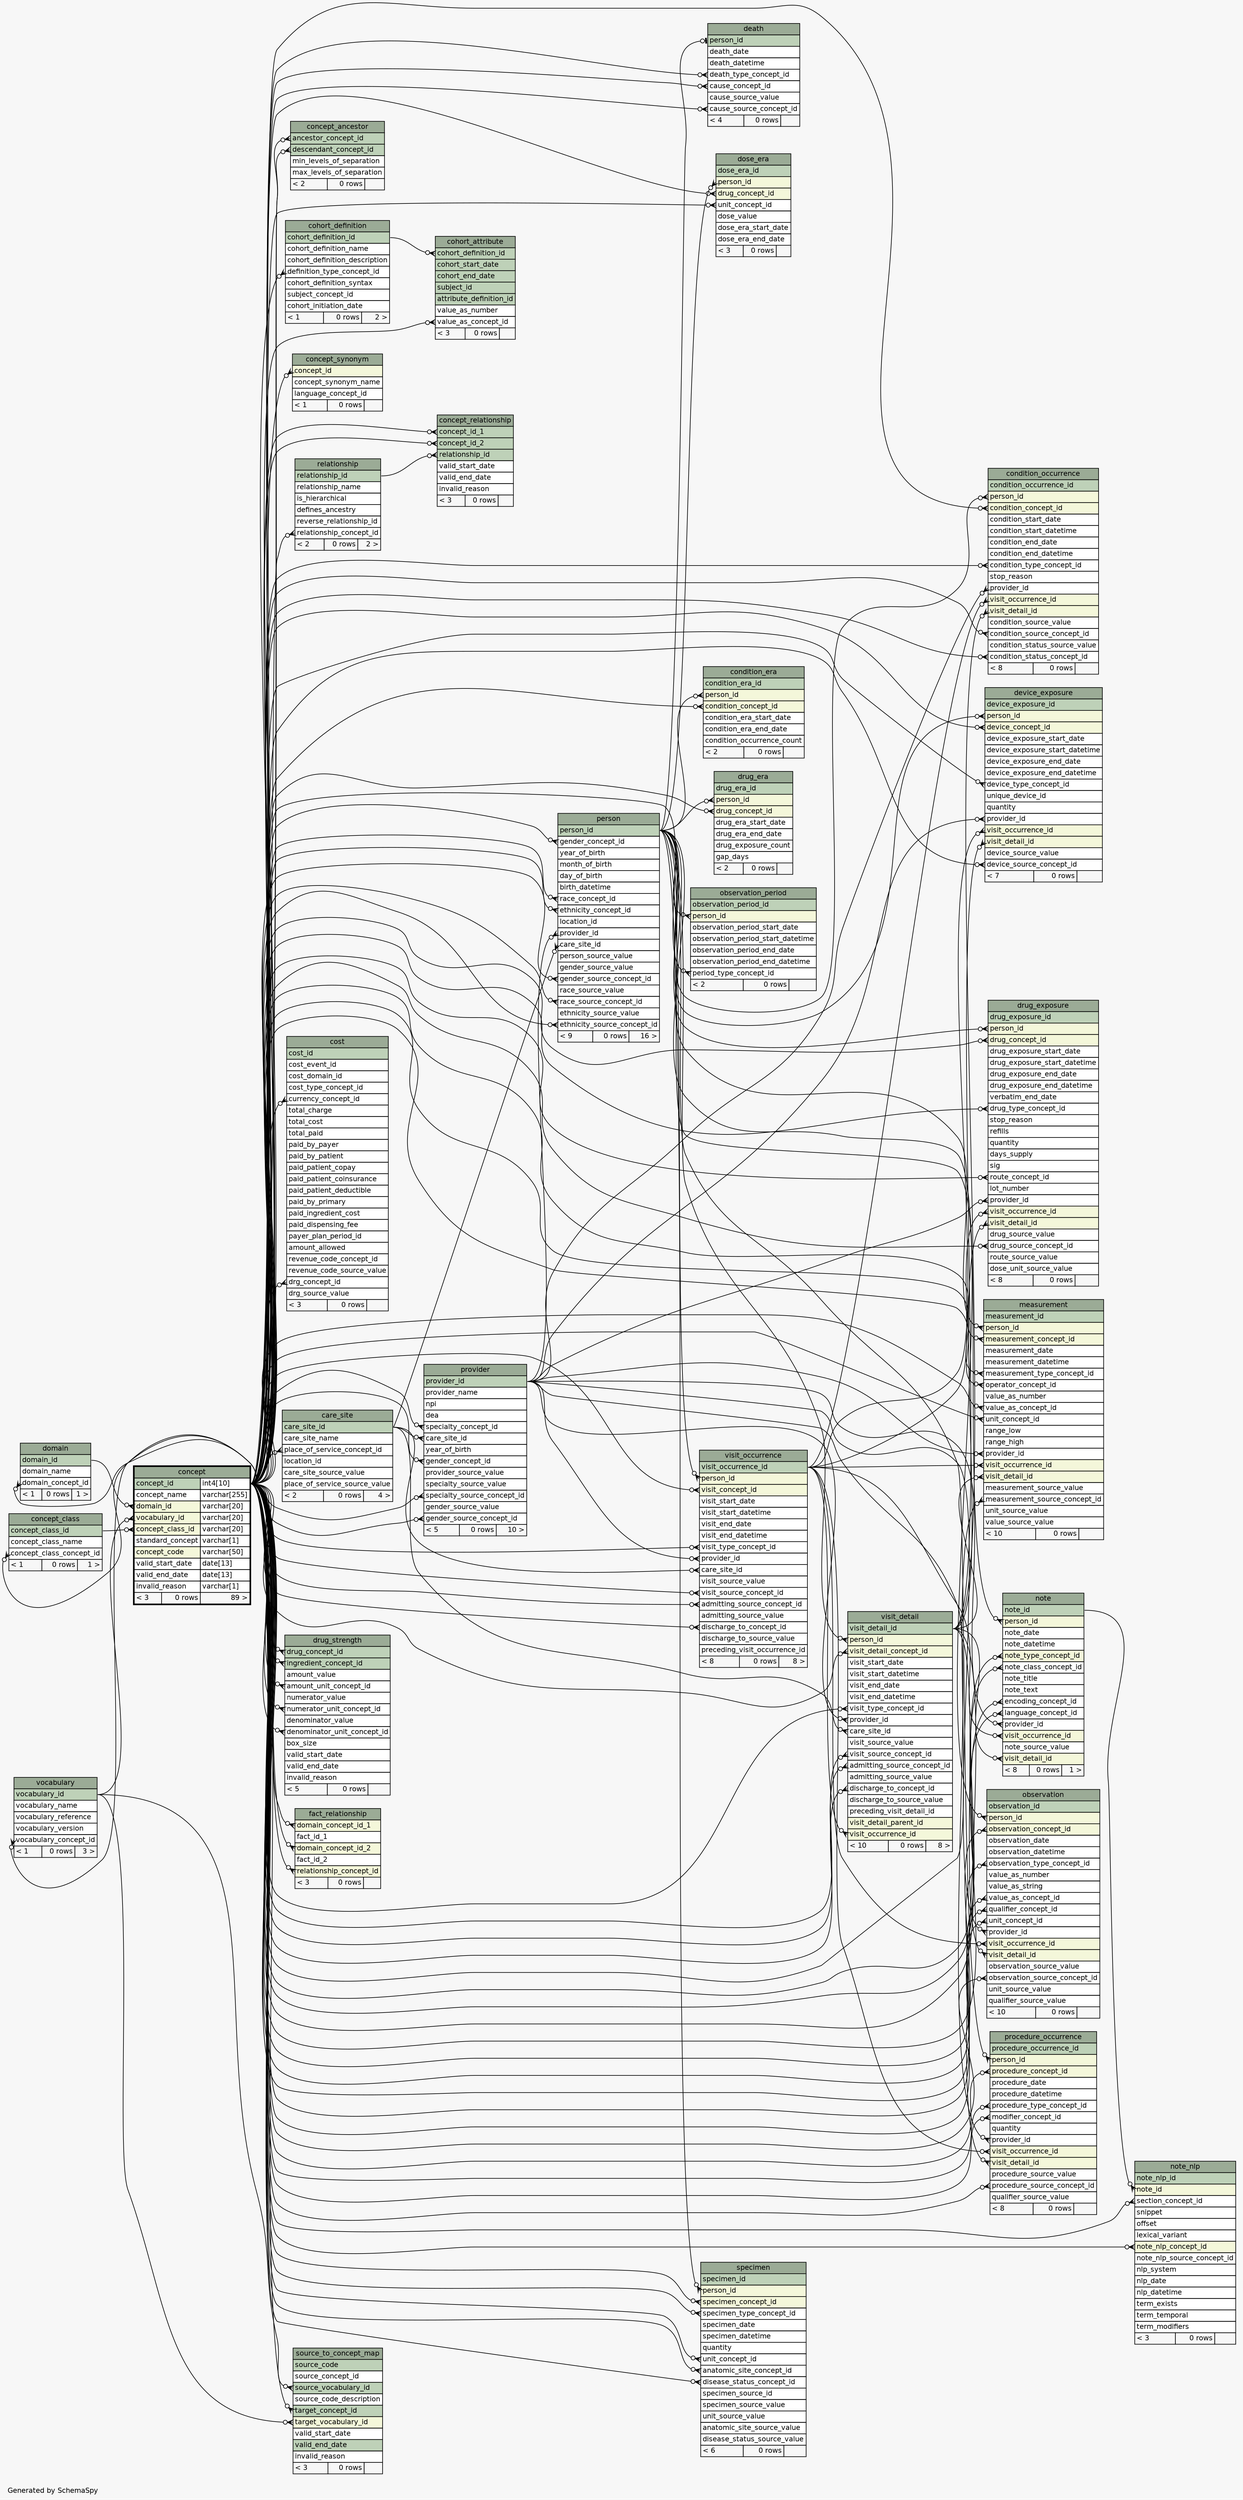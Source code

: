 // dot 2.38.0 on Linux 4.10.0-32-generic
// SchemaSpy rev 590
digraph "oneDegreeRelationshipsDiagram" {
  graph [
    rankdir="RL"
    bgcolor="#f7f7f7"
    label="\nGenerated by SchemaSpy"
    labeljust="l"
    nodesep="0.18"
    ranksep="0.46"
    fontname="Helvetica"
    fontsize="11"
  ];
  node [
    fontname="Helvetica"
    fontsize="11"
    shape="plaintext"
  ];
  edge [
    arrowsize="0.8"
  ];
  "care_site":"place_of_service_concept_id":w -> "concept":"concept_id.type":e [arrowhead=none dir=back arrowtail=crowodot];
  "cohort_attribute":"cohort_definition_id":w -> "cohort_definition":"cohort_definition_id":e [arrowhead=none dir=back arrowtail=crowodot];
  "cohort_attribute":"value_as_concept_id":w -> "concept":"concept_id.type":e [arrowhead=none dir=back arrowtail=crowodot];
  "cohort_definition":"definition_type_concept_id":w -> "concept":"concept_id.type":e [arrowhead=none dir=back arrowtail=crowodot];
  "concept":"concept_class_id":w -> "concept_class":"concept_class_id":e [arrowhead=none dir=back arrowtail=crowodot];
  "concept":"domain_id":w -> "domain":"domain_id":e [arrowhead=none dir=back arrowtail=crowodot];
  "concept":"vocabulary_id":w -> "vocabulary":"vocabulary_id":e [arrowhead=none dir=back arrowtail=crowodot];
  "concept_ancestor":"ancestor_concept_id":w -> "concept":"concept_id.type":e [arrowhead=none dir=back arrowtail=crowodot];
  "concept_ancestor":"descendant_concept_id":w -> "concept":"concept_id.type":e [arrowhead=none dir=back arrowtail=crowodot];
  "concept_class":"concept_class_concept_id":w -> "concept":"concept_id.type":e [arrowhead=none dir=back arrowtail=crowodot];
  "concept_relationship":"concept_id_1":w -> "concept":"concept_id.type":e [arrowhead=none dir=back arrowtail=crowodot];
  "concept_relationship":"concept_id_2":w -> "concept":"concept_id.type":e [arrowhead=none dir=back arrowtail=crowodot];
  "concept_relationship":"relationship_id":w -> "relationship":"relationship_id":e [arrowhead=none dir=back arrowtail=crowodot];
  "concept_synonym":"concept_id":w -> "concept":"concept_id.type":e [arrowhead=none dir=back arrowtail=crowodot];
  "condition_era":"condition_concept_id":w -> "concept":"concept_id.type":e [arrowhead=none dir=back arrowtail=crowodot];
  "condition_era":"person_id":w -> "person":"person_id":e [arrowhead=none dir=back arrowtail=crowodot];
  "condition_occurrence":"condition_concept_id":w -> "concept":"concept_id.type":e [arrowhead=none dir=back arrowtail=crowodot];
  "condition_occurrence":"condition_source_concept_id":w -> "concept":"concept_id.type":e [arrowhead=none dir=back arrowtail=crowodot];
  "condition_occurrence":"condition_status_concept_id":w -> "concept":"concept_id.type":e [arrowhead=none dir=back arrowtail=crowodot];
  "condition_occurrence":"condition_type_concept_id":w -> "concept":"concept_id.type":e [arrowhead=none dir=back arrowtail=crowodot];
  "condition_occurrence":"person_id":w -> "person":"person_id":e [arrowhead=none dir=back arrowtail=crowodot];
  "condition_occurrence":"provider_id":w -> "provider":"provider_id":e [arrowhead=none dir=back arrowtail=crowodot];
  "condition_occurrence":"visit_detail_id":w -> "visit_detail":"visit_detail_id":e [arrowhead=none dir=back arrowtail=crowodot];
  "condition_occurrence":"visit_occurrence_id":w -> "visit_occurrence":"visit_occurrence_id":e [arrowhead=none dir=back arrowtail=crowodot];
  "cost":"currency_concept_id":w -> "concept":"concept_id.type":e [arrowhead=none dir=back arrowtail=crowodot];
  "cost":"drg_concept_id":w -> "concept":"concept_id.type":e [arrowhead=none dir=back arrowtail=crowodot];
  "death":"cause_concept_id":w -> "concept":"concept_id.type":e [arrowhead=none dir=back arrowtail=crowodot];
  "death":"cause_source_concept_id":w -> "concept":"concept_id.type":e [arrowhead=none dir=back arrowtail=crowodot];
  "death":"death_type_concept_id":w -> "concept":"concept_id.type":e [arrowhead=none dir=back arrowtail=crowodot];
  "death":"person_id":w -> "person":"person_id":e [arrowhead=none dir=back arrowtail=teeodot];
  "device_exposure":"device_concept_id":w -> "concept":"concept_id.type":e [arrowhead=none dir=back arrowtail=crowodot];
  "device_exposure":"device_source_concept_id":w -> "concept":"concept_id.type":e [arrowhead=none dir=back arrowtail=crowodot];
  "device_exposure":"device_type_concept_id":w -> "concept":"concept_id.type":e [arrowhead=none dir=back arrowtail=crowodot];
  "device_exposure":"person_id":w -> "person":"person_id":e [arrowhead=none dir=back arrowtail=crowodot];
  "device_exposure":"provider_id":w -> "provider":"provider_id":e [arrowhead=none dir=back arrowtail=crowodot];
  "device_exposure":"visit_detail_id":w -> "visit_detail":"visit_detail_id":e [arrowhead=none dir=back arrowtail=crowodot];
  "device_exposure":"visit_occurrence_id":w -> "visit_occurrence":"visit_occurrence_id":e [arrowhead=none dir=back arrowtail=crowodot];
  "domain":"domain_concept_id":w -> "concept":"concept_id.type":e [arrowhead=none dir=back arrowtail=crowodot];
  "dose_era":"drug_concept_id":w -> "concept":"concept_id.type":e [arrowhead=none dir=back arrowtail=crowodot];
  "dose_era":"person_id":w -> "person":"person_id":e [arrowhead=none dir=back arrowtail=crowodot];
  "dose_era":"unit_concept_id":w -> "concept":"concept_id.type":e [arrowhead=none dir=back arrowtail=crowodot];
  "drug_era":"drug_concept_id":w -> "concept":"concept_id.type":e [arrowhead=none dir=back arrowtail=crowodot];
  "drug_era":"person_id":w -> "person":"person_id":e [arrowhead=none dir=back arrowtail=crowodot];
  "drug_exposure":"drug_concept_id":w -> "concept":"concept_id.type":e [arrowhead=none dir=back arrowtail=crowodot];
  "drug_exposure":"drug_source_concept_id":w -> "concept":"concept_id.type":e [arrowhead=none dir=back arrowtail=crowodot];
  "drug_exposure":"drug_type_concept_id":w -> "concept":"concept_id.type":e [arrowhead=none dir=back arrowtail=crowodot];
  "drug_exposure":"person_id":w -> "person":"person_id":e [arrowhead=none dir=back arrowtail=crowodot];
  "drug_exposure":"provider_id":w -> "provider":"provider_id":e [arrowhead=none dir=back arrowtail=crowodot];
  "drug_exposure":"route_concept_id":w -> "concept":"concept_id.type":e [arrowhead=none dir=back arrowtail=crowodot];
  "drug_exposure":"visit_detail_id":w -> "visit_detail":"visit_detail_id":e [arrowhead=none dir=back arrowtail=crowodot];
  "drug_exposure":"visit_occurrence_id":w -> "visit_occurrence":"visit_occurrence_id":e [arrowhead=none dir=back arrowtail=crowodot];
  "drug_strength":"amount_unit_concept_id":w -> "concept":"concept_id.type":e [arrowhead=none dir=back arrowtail=crowodot];
  "drug_strength":"denominator_unit_concept_id":w -> "concept":"concept_id.type":e [arrowhead=none dir=back arrowtail=crowodot];
  "drug_strength":"drug_concept_id":w -> "concept":"concept_id.type":e [arrowhead=none dir=back arrowtail=crowodot];
  "drug_strength":"ingredient_concept_id":w -> "concept":"concept_id.type":e [arrowhead=none dir=back arrowtail=crowodot];
  "drug_strength":"numerator_unit_concept_id":w -> "concept":"concept_id.type":e [arrowhead=none dir=back arrowtail=crowodot];
  "fact_relationship":"domain_concept_id_1":w -> "concept":"concept_id.type":e [arrowhead=none dir=back arrowtail=crowodot];
  "fact_relationship":"domain_concept_id_2":w -> "concept":"concept_id.type":e [arrowhead=none dir=back arrowtail=crowodot];
  "fact_relationship":"relationship_concept_id":w -> "concept":"concept_id.type":e [arrowhead=none dir=back arrowtail=crowodot];
  "measurement":"measurement_concept_id":w -> "concept":"concept_id.type":e [arrowhead=none dir=back arrowtail=crowodot];
  "measurement":"measurement_source_concept_id":w -> "concept":"concept_id.type":e [arrowhead=none dir=back arrowtail=crowodot];
  "measurement":"measurement_type_concept_id":w -> "concept":"concept_id.type":e [arrowhead=none dir=back arrowtail=crowodot];
  "measurement":"operator_concept_id":w -> "concept":"concept_id.type":e [arrowhead=none dir=back arrowtail=crowodot];
  "measurement":"person_id":w -> "person":"person_id":e [arrowhead=none dir=back arrowtail=crowodot];
  "measurement":"provider_id":w -> "provider":"provider_id":e [arrowhead=none dir=back arrowtail=crowodot];
  "measurement":"unit_concept_id":w -> "concept":"concept_id.type":e [arrowhead=none dir=back arrowtail=crowodot];
  "measurement":"value_as_concept_id":w -> "concept":"concept_id.type":e [arrowhead=none dir=back arrowtail=crowodot];
  "measurement":"visit_detail_id":w -> "visit_detail":"visit_detail_id":e [arrowhead=none dir=back arrowtail=crowodot];
  "measurement":"visit_occurrence_id":w -> "visit_occurrence":"visit_occurrence_id":e [arrowhead=none dir=back arrowtail=crowodot];
  "note":"encoding_concept_id":w -> "concept":"concept_id.type":e [arrowhead=none dir=back arrowtail=crowodot];
  "note":"language_concept_id":w -> "concept":"concept_id.type":e [arrowhead=none dir=back arrowtail=crowodot];
  "note":"note_class_concept_id":w -> "concept":"concept_id.type":e [arrowhead=none dir=back arrowtail=crowodot];
  "note":"note_type_concept_id":w -> "concept":"concept_id.type":e [arrowhead=none dir=back arrowtail=crowodot];
  "note":"person_id":w -> "person":"person_id":e [arrowhead=none dir=back arrowtail=crowodot];
  "note":"provider_id":w -> "provider":"provider_id":e [arrowhead=none dir=back arrowtail=crowodot];
  "note":"visit_detail_id":w -> "visit_detail":"visit_detail_id":e [arrowhead=none dir=back arrowtail=crowodot];
  "note":"visit_occurrence_id":w -> "visit_occurrence":"visit_occurrence_id":e [arrowhead=none dir=back arrowtail=crowodot];
  "note_nlp":"note_id":w -> "note":"note_id":e [arrowhead=none dir=back arrowtail=crowodot];
  "note_nlp":"note_nlp_concept_id":w -> "concept":"concept_id.type":e [arrowhead=none dir=back arrowtail=crowodot];
  "note_nlp":"section_concept_id":w -> "concept":"concept_id.type":e [arrowhead=none dir=back arrowtail=crowodot];
  "observation":"observation_concept_id":w -> "concept":"concept_id.type":e [arrowhead=none dir=back arrowtail=crowodot];
  "observation":"observation_source_concept_id":w -> "concept":"concept_id.type":e [arrowhead=none dir=back arrowtail=crowodot];
  "observation":"observation_type_concept_id":w -> "concept":"concept_id.type":e [arrowhead=none dir=back arrowtail=crowodot];
  "observation":"person_id":w -> "person":"person_id":e [arrowhead=none dir=back arrowtail=crowodot];
  "observation":"provider_id":w -> "provider":"provider_id":e [arrowhead=none dir=back arrowtail=crowodot];
  "observation":"qualifier_concept_id":w -> "concept":"concept_id.type":e [arrowhead=none dir=back arrowtail=crowodot];
  "observation":"unit_concept_id":w -> "concept":"concept_id.type":e [arrowhead=none dir=back arrowtail=crowodot];
  "observation":"value_as_concept_id":w -> "concept":"concept_id.type":e [arrowhead=none dir=back arrowtail=crowodot];
  "observation":"visit_detail_id":w -> "visit_detail":"visit_detail_id":e [arrowhead=none dir=back arrowtail=crowodot];
  "observation":"visit_occurrence_id":w -> "visit_occurrence":"visit_occurrence_id":e [arrowhead=none dir=back arrowtail=crowodot];
  "observation_period":"period_type_concept_id":w -> "concept":"concept_id.type":e [arrowhead=none dir=back arrowtail=crowodot];
  "observation_period":"person_id":w -> "person":"person_id":e [arrowhead=none dir=back arrowtail=crowodot];
  "person":"care_site_id":w -> "care_site":"care_site_id":e [arrowhead=none dir=back arrowtail=crowodot];
  "person":"ethnicity_concept_id":w -> "concept":"concept_id.type":e [arrowhead=none dir=back arrowtail=crowodot];
  "person":"ethnicity_source_concept_id":w -> "concept":"concept_id.type":e [arrowhead=none dir=back arrowtail=crowodot];
  "person":"gender_concept_id":w -> "concept":"concept_id.type":e [arrowhead=none dir=back arrowtail=crowodot];
  "person":"gender_source_concept_id":w -> "concept":"concept_id.type":e [arrowhead=none dir=back arrowtail=crowodot];
  "person":"provider_id":w -> "provider":"provider_id":e [arrowhead=none dir=back arrowtail=crowodot];
  "person":"race_concept_id":w -> "concept":"concept_id.type":e [arrowhead=none dir=back arrowtail=crowodot];
  "person":"race_source_concept_id":w -> "concept":"concept_id.type":e [arrowhead=none dir=back arrowtail=crowodot];
  "procedure_occurrence":"modifier_concept_id":w -> "concept":"concept_id.type":e [arrowhead=none dir=back arrowtail=crowodot];
  "procedure_occurrence":"person_id":w -> "person":"person_id":e [arrowhead=none dir=back arrowtail=crowodot];
  "procedure_occurrence":"procedure_concept_id":w -> "concept":"concept_id.type":e [arrowhead=none dir=back arrowtail=crowodot];
  "procedure_occurrence":"procedure_source_concept_id":w -> "concept":"concept_id.type":e [arrowhead=none dir=back arrowtail=crowodot];
  "procedure_occurrence":"procedure_type_concept_id":w -> "concept":"concept_id.type":e [arrowhead=none dir=back arrowtail=crowodot];
  "procedure_occurrence":"provider_id":w -> "provider":"provider_id":e [arrowhead=none dir=back arrowtail=crowodot];
  "procedure_occurrence":"visit_detail_id":w -> "visit_detail":"visit_detail_id":e [arrowhead=none dir=back arrowtail=crowodot];
  "procedure_occurrence":"visit_occurrence_id":w -> "visit_occurrence":"visit_occurrence_id":e [arrowhead=none dir=back arrowtail=crowodot];
  "provider":"care_site_id":w -> "care_site":"care_site_id":e [arrowhead=none dir=back arrowtail=crowodot];
  "provider":"gender_concept_id":w -> "concept":"concept_id.type":e [arrowhead=none dir=back arrowtail=crowodot];
  "provider":"gender_source_concept_id":w -> "concept":"concept_id.type":e [arrowhead=none dir=back arrowtail=crowodot];
  "provider":"specialty_concept_id":w -> "concept":"concept_id.type":e [arrowhead=none dir=back arrowtail=crowodot];
  "provider":"specialty_source_concept_id":w -> "concept":"concept_id.type":e [arrowhead=none dir=back arrowtail=crowodot];
  "relationship":"relationship_concept_id":w -> "concept":"concept_id.type":e [arrowhead=none dir=back arrowtail=crowodot];
  "source_to_concept_map":"source_vocabulary_id":w -> "vocabulary":"vocabulary_id":e [arrowhead=none dir=back arrowtail=crowodot];
  "source_to_concept_map":"target_concept_id":w -> "concept":"concept_id.type":e [arrowhead=none dir=back arrowtail=crowodot];
  "source_to_concept_map":"target_vocabulary_id":w -> "vocabulary":"vocabulary_id":e [arrowhead=none dir=back arrowtail=crowodot];
  "specimen":"anatomic_site_concept_id":w -> "concept":"concept_id.type":e [arrowhead=none dir=back arrowtail=crowodot];
  "specimen":"disease_status_concept_id":w -> "concept":"concept_id.type":e [arrowhead=none dir=back arrowtail=crowodot];
  "specimen":"person_id":w -> "person":"person_id":e [arrowhead=none dir=back arrowtail=crowodot];
  "specimen":"specimen_concept_id":w -> "concept":"concept_id.type":e [arrowhead=none dir=back arrowtail=crowodot];
  "specimen":"specimen_type_concept_id":w -> "concept":"concept_id.type":e [arrowhead=none dir=back arrowtail=crowodot];
  "specimen":"unit_concept_id":w -> "concept":"concept_id.type":e [arrowhead=none dir=back arrowtail=crowodot];
  "visit_detail":"admitting_source_concept_id":w -> "concept":"concept_id.type":e [arrowhead=none dir=back arrowtail=crowodot];
  "visit_detail":"care_site_id":w -> "care_site":"care_site_id":e [arrowhead=none dir=back arrowtail=crowodot];
  "visit_detail":"discharge_to_concept_id":w -> "concept":"concept_id.type":e [arrowhead=none dir=back arrowtail=crowodot];
  "visit_detail":"person_id":w -> "person":"person_id":e [arrowhead=none dir=back arrowtail=crowodot];
  "visit_detail":"provider_id":w -> "provider":"provider_id":e [arrowhead=none dir=back arrowtail=crowodot];
  "visit_detail":"visit_detail_concept_id":w -> "concept":"concept_id.type":e [arrowhead=none dir=back arrowtail=crowodot];
  "visit_detail":"visit_occurrence_id":w -> "visit_occurrence":"visit_occurrence_id":e [arrowhead=none dir=back arrowtail=crowodot];
  "visit_detail":"visit_source_concept_id":w -> "concept":"concept_id.type":e [arrowhead=none dir=back arrowtail=crowodot];
  "visit_detail":"visit_type_concept_id":w -> "concept":"concept_id.type":e [arrowhead=none dir=back arrowtail=crowodot];
  "visit_occurrence":"admitting_source_concept_id":w -> "concept":"concept_id.type":e [arrowhead=none dir=back arrowtail=crowodot];
  "visit_occurrence":"care_site_id":w -> "care_site":"care_site_id":e [arrowhead=none dir=back arrowtail=crowodot];
  "visit_occurrence":"discharge_to_concept_id":w -> "concept":"concept_id.type":e [arrowhead=none dir=back arrowtail=crowodot];
  "visit_occurrence":"person_id":w -> "person":"person_id":e [arrowhead=none dir=back arrowtail=crowodot];
  "visit_occurrence":"provider_id":w -> "provider":"provider_id":e [arrowhead=none dir=back arrowtail=crowodot];
  "visit_occurrence":"visit_concept_id":w -> "concept":"concept_id.type":e [arrowhead=none dir=back arrowtail=crowodot];
  "visit_occurrence":"visit_source_concept_id":w -> "concept":"concept_id.type":e [arrowhead=none dir=back arrowtail=crowodot];
  "visit_occurrence":"visit_type_concept_id":w -> "concept":"concept_id.type":e [arrowhead=none dir=back arrowtail=crowodot];
  "vocabulary":"vocabulary_concept_id":w -> "concept":"concept_id.type":e [arrowhead=none dir=back arrowtail=crowodot];
  "care_site" [
    label=<
    <TABLE BORDER="0" CELLBORDER="1" CELLSPACING="0" BGCOLOR="#ffffff">
      <TR><TD COLSPAN="3" BGCOLOR="#9bab96" ALIGN="CENTER">care_site</TD></TR>
      <TR><TD PORT="care_site_id" COLSPAN="3" BGCOLOR="#bed1b8" ALIGN="LEFT">care_site_id</TD></TR>
      <TR><TD PORT="care_site_name" COLSPAN="3" ALIGN="LEFT">care_site_name</TD></TR>
      <TR><TD PORT="place_of_service_concept_id" COLSPAN="3" ALIGN="LEFT">place_of_service_concept_id</TD></TR>
      <TR><TD PORT="location_id" COLSPAN="3" ALIGN="LEFT">location_id</TD></TR>
      <TR><TD PORT="care_site_source_value" COLSPAN="3" ALIGN="LEFT">care_site_source_value</TD></TR>
      <TR><TD PORT="place_of_service_source_value" COLSPAN="3" ALIGN="LEFT">place_of_service_source_value</TD></TR>
      <TR><TD ALIGN="LEFT" BGCOLOR="#f7f7f7">&lt; 2</TD><TD ALIGN="RIGHT" BGCOLOR="#f7f7f7">0 rows</TD><TD ALIGN="RIGHT" BGCOLOR="#f7f7f7">4 &gt;</TD></TR>
    </TABLE>>
    URL="care_site.html"
    tooltip="care_site"
  ];
  "cohort_attribute" [
    label=<
    <TABLE BORDER="0" CELLBORDER="1" CELLSPACING="0" BGCOLOR="#ffffff">
      <TR><TD COLSPAN="3" BGCOLOR="#9bab96" ALIGN="CENTER">cohort_attribute</TD></TR>
      <TR><TD PORT="cohort_definition_id" COLSPAN="3" BGCOLOR="#bed1b8" ALIGN="LEFT">cohort_definition_id</TD></TR>
      <TR><TD PORT="cohort_start_date" COLSPAN="3" BGCOLOR="#bed1b8" ALIGN="LEFT">cohort_start_date</TD></TR>
      <TR><TD PORT="cohort_end_date" COLSPAN="3" BGCOLOR="#bed1b8" ALIGN="LEFT">cohort_end_date</TD></TR>
      <TR><TD PORT="subject_id" COLSPAN="3" BGCOLOR="#bed1b8" ALIGN="LEFT">subject_id</TD></TR>
      <TR><TD PORT="attribute_definition_id" COLSPAN="3" BGCOLOR="#bed1b8" ALIGN="LEFT">attribute_definition_id</TD></TR>
      <TR><TD PORT="value_as_number" COLSPAN="3" ALIGN="LEFT">value_as_number</TD></TR>
      <TR><TD PORT="value_as_concept_id" COLSPAN="3" ALIGN="LEFT">value_as_concept_id</TD></TR>
      <TR><TD ALIGN="LEFT" BGCOLOR="#f7f7f7">&lt; 3</TD><TD ALIGN="RIGHT" BGCOLOR="#f7f7f7">0 rows</TD><TD ALIGN="RIGHT" BGCOLOR="#f7f7f7">  </TD></TR>
    </TABLE>>
    URL="cohort_attribute.html"
    tooltip="cohort_attribute"
  ];
  "cohort_definition" [
    label=<
    <TABLE BORDER="0" CELLBORDER="1" CELLSPACING="0" BGCOLOR="#ffffff">
      <TR><TD COLSPAN="3" BGCOLOR="#9bab96" ALIGN="CENTER">cohort_definition</TD></TR>
      <TR><TD PORT="cohort_definition_id" COLSPAN="3" BGCOLOR="#bed1b8" ALIGN="LEFT">cohort_definition_id</TD></TR>
      <TR><TD PORT="cohort_definition_name" COLSPAN="3" ALIGN="LEFT">cohort_definition_name</TD></TR>
      <TR><TD PORT="cohort_definition_description" COLSPAN="3" ALIGN="LEFT">cohort_definition_description</TD></TR>
      <TR><TD PORT="definition_type_concept_id" COLSPAN="3" ALIGN="LEFT">definition_type_concept_id</TD></TR>
      <TR><TD PORT="cohort_definition_syntax" COLSPAN="3" ALIGN="LEFT">cohort_definition_syntax</TD></TR>
      <TR><TD PORT="subject_concept_id" COLSPAN="3" ALIGN="LEFT">subject_concept_id</TD></TR>
      <TR><TD PORT="cohort_initiation_date" COLSPAN="3" ALIGN="LEFT">cohort_initiation_date</TD></TR>
      <TR><TD ALIGN="LEFT" BGCOLOR="#f7f7f7">&lt; 1</TD><TD ALIGN="RIGHT" BGCOLOR="#f7f7f7">0 rows</TD><TD ALIGN="RIGHT" BGCOLOR="#f7f7f7">2 &gt;</TD></TR>
    </TABLE>>
    URL="cohort_definition.html"
    tooltip="cohort_definition"
  ];
  "concept" [
    label=<
    <TABLE BORDER="2" CELLBORDER="1" CELLSPACING="0" BGCOLOR="#ffffff">
      <TR><TD COLSPAN="3" BGCOLOR="#9bab96" ALIGN="CENTER">concept</TD></TR>
      <TR><TD PORT="concept_id" COLSPAN="2" BGCOLOR="#bed1b8" ALIGN="LEFT">concept_id</TD><TD PORT="concept_id.type" ALIGN="LEFT">int4[10]</TD></TR>
      <TR><TD PORT="concept_name" COLSPAN="2" ALIGN="LEFT">concept_name</TD><TD PORT="concept_name.type" ALIGN="LEFT">varchar[255]</TD></TR>
      <TR><TD PORT="domain_id" COLSPAN="2" BGCOLOR="#f4f7da" ALIGN="LEFT">domain_id</TD><TD PORT="domain_id.type" ALIGN="LEFT">varchar[20]</TD></TR>
      <TR><TD PORT="vocabulary_id" COLSPAN="2" BGCOLOR="#f4f7da" ALIGN="LEFT">vocabulary_id</TD><TD PORT="vocabulary_id.type" ALIGN="LEFT">varchar[20]</TD></TR>
      <TR><TD PORT="concept_class_id" COLSPAN="2" BGCOLOR="#f4f7da" ALIGN="LEFT">concept_class_id</TD><TD PORT="concept_class_id.type" ALIGN="LEFT">varchar[20]</TD></TR>
      <TR><TD PORT="standard_concept" COLSPAN="2" ALIGN="LEFT">standard_concept</TD><TD PORT="standard_concept.type" ALIGN="LEFT">varchar[1]</TD></TR>
      <TR><TD PORT="concept_code" COLSPAN="2" BGCOLOR="#f4f7da" ALIGN="LEFT">concept_code</TD><TD PORT="concept_code.type" ALIGN="LEFT">varchar[50]</TD></TR>
      <TR><TD PORT="valid_start_date" COLSPAN="2" ALIGN="LEFT">valid_start_date</TD><TD PORT="valid_start_date.type" ALIGN="LEFT">date[13]</TD></TR>
      <TR><TD PORT="valid_end_date" COLSPAN="2" ALIGN="LEFT">valid_end_date</TD><TD PORT="valid_end_date.type" ALIGN="LEFT">date[13]</TD></TR>
      <TR><TD PORT="invalid_reason" COLSPAN="2" ALIGN="LEFT">invalid_reason</TD><TD PORT="invalid_reason.type" ALIGN="LEFT">varchar[1]</TD></TR>
      <TR><TD ALIGN="LEFT" BGCOLOR="#f7f7f7">&lt; 3</TD><TD ALIGN="RIGHT" BGCOLOR="#f7f7f7">0 rows</TD><TD ALIGN="RIGHT" BGCOLOR="#f7f7f7">89 &gt;</TD></TR>
    </TABLE>>
    URL="concept.html"
    tooltip="concept"
  ];
  "concept_ancestor" [
    label=<
    <TABLE BORDER="0" CELLBORDER="1" CELLSPACING="0" BGCOLOR="#ffffff">
      <TR><TD COLSPAN="3" BGCOLOR="#9bab96" ALIGN="CENTER">concept_ancestor</TD></TR>
      <TR><TD PORT="ancestor_concept_id" COLSPAN="3" BGCOLOR="#bed1b8" ALIGN="LEFT">ancestor_concept_id</TD></TR>
      <TR><TD PORT="descendant_concept_id" COLSPAN="3" BGCOLOR="#bed1b8" ALIGN="LEFT">descendant_concept_id</TD></TR>
      <TR><TD PORT="min_levels_of_separation" COLSPAN="3" ALIGN="LEFT">min_levels_of_separation</TD></TR>
      <TR><TD PORT="max_levels_of_separation" COLSPAN="3" ALIGN="LEFT">max_levels_of_separation</TD></TR>
      <TR><TD ALIGN="LEFT" BGCOLOR="#f7f7f7">&lt; 2</TD><TD ALIGN="RIGHT" BGCOLOR="#f7f7f7">0 rows</TD><TD ALIGN="RIGHT" BGCOLOR="#f7f7f7">  </TD></TR>
    </TABLE>>
    URL="concept_ancestor.html"
    tooltip="concept_ancestor"
  ];
  "concept_class" [
    label=<
    <TABLE BORDER="0" CELLBORDER="1" CELLSPACING="0" BGCOLOR="#ffffff">
      <TR><TD COLSPAN="3" BGCOLOR="#9bab96" ALIGN="CENTER">concept_class</TD></TR>
      <TR><TD PORT="concept_class_id" COLSPAN="3" BGCOLOR="#bed1b8" ALIGN="LEFT">concept_class_id</TD></TR>
      <TR><TD PORT="concept_class_name" COLSPAN="3" ALIGN="LEFT">concept_class_name</TD></TR>
      <TR><TD PORT="concept_class_concept_id" COLSPAN="3" ALIGN="LEFT">concept_class_concept_id</TD></TR>
      <TR><TD ALIGN="LEFT" BGCOLOR="#f7f7f7">&lt; 1</TD><TD ALIGN="RIGHT" BGCOLOR="#f7f7f7">0 rows</TD><TD ALIGN="RIGHT" BGCOLOR="#f7f7f7">1 &gt;</TD></TR>
    </TABLE>>
    URL="concept_class.html"
    tooltip="concept_class"
  ];
  "concept_relationship" [
    label=<
    <TABLE BORDER="0" CELLBORDER="1" CELLSPACING="0" BGCOLOR="#ffffff">
      <TR><TD COLSPAN="3" BGCOLOR="#9bab96" ALIGN="CENTER">concept_relationship</TD></TR>
      <TR><TD PORT="concept_id_1" COLSPAN="3" BGCOLOR="#bed1b8" ALIGN="LEFT">concept_id_1</TD></TR>
      <TR><TD PORT="concept_id_2" COLSPAN="3" BGCOLOR="#bed1b8" ALIGN="LEFT">concept_id_2</TD></TR>
      <TR><TD PORT="relationship_id" COLSPAN="3" BGCOLOR="#bed1b8" ALIGN="LEFT">relationship_id</TD></TR>
      <TR><TD PORT="valid_start_date" COLSPAN="3" ALIGN="LEFT">valid_start_date</TD></TR>
      <TR><TD PORT="valid_end_date" COLSPAN="3" ALIGN="LEFT">valid_end_date</TD></TR>
      <TR><TD PORT="invalid_reason" COLSPAN="3" ALIGN="LEFT">invalid_reason</TD></TR>
      <TR><TD ALIGN="LEFT" BGCOLOR="#f7f7f7">&lt; 3</TD><TD ALIGN="RIGHT" BGCOLOR="#f7f7f7">0 rows</TD><TD ALIGN="RIGHT" BGCOLOR="#f7f7f7">  </TD></TR>
    </TABLE>>
    URL="concept_relationship.html"
    tooltip="concept_relationship"
  ];
  "concept_synonym" [
    label=<
    <TABLE BORDER="0" CELLBORDER="1" CELLSPACING="0" BGCOLOR="#ffffff">
      <TR><TD COLSPAN="3" BGCOLOR="#9bab96" ALIGN="CENTER">concept_synonym</TD></TR>
      <TR><TD PORT="concept_id" COLSPAN="3" BGCOLOR="#f4f7da" ALIGN="LEFT">concept_id</TD></TR>
      <TR><TD PORT="concept_synonym_name" COLSPAN="3" ALIGN="LEFT">concept_synonym_name</TD></TR>
      <TR><TD PORT="language_concept_id" COLSPAN="3" ALIGN="LEFT">language_concept_id</TD></TR>
      <TR><TD ALIGN="LEFT" BGCOLOR="#f7f7f7">&lt; 1</TD><TD ALIGN="RIGHT" BGCOLOR="#f7f7f7">0 rows</TD><TD ALIGN="RIGHT" BGCOLOR="#f7f7f7">  </TD></TR>
    </TABLE>>
    URL="concept_synonym.html"
    tooltip="concept_synonym"
  ];
  "condition_era" [
    label=<
    <TABLE BORDER="0" CELLBORDER="1" CELLSPACING="0" BGCOLOR="#ffffff">
      <TR><TD COLSPAN="3" BGCOLOR="#9bab96" ALIGN="CENTER">condition_era</TD></TR>
      <TR><TD PORT="condition_era_id" COLSPAN="3" BGCOLOR="#bed1b8" ALIGN="LEFT">condition_era_id</TD></TR>
      <TR><TD PORT="person_id" COLSPAN="3" BGCOLOR="#f4f7da" ALIGN="LEFT">person_id</TD></TR>
      <TR><TD PORT="condition_concept_id" COLSPAN="3" BGCOLOR="#f4f7da" ALIGN="LEFT">condition_concept_id</TD></TR>
      <TR><TD PORT="condition_era_start_date" COLSPAN="3" ALIGN="LEFT">condition_era_start_date</TD></TR>
      <TR><TD PORT="condition_era_end_date" COLSPAN="3" ALIGN="LEFT">condition_era_end_date</TD></TR>
      <TR><TD PORT="condition_occurrence_count" COLSPAN="3" ALIGN="LEFT">condition_occurrence_count</TD></TR>
      <TR><TD ALIGN="LEFT" BGCOLOR="#f7f7f7">&lt; 2</TD><TD ALIGN="RIGHT" BGCOLOR="#f7f7f7">0 rows</TD><TD ALIGN="RIGHT" BGCOLOR="#f7f7f7">  </TD></TR>
    </TABLE>>
    URL="condition_era.html"
    tooltip="condition_era"
  ];
  "condition_occurrence" [
    label=<
    <TABLE BORDER="0" CELLBORDER="1" CELLSPACING="0" BGCOLOR="#ffffff">
      <TR><TD COLSPAN="3" BGCOLOR="#9bab96" ALIGN="CENTER">condition_occurrence</TD></TR>
      <TR><TD PORT="condition_occurrence_id" COLSPAN="3" BGCOLOR="#bed1b8" ALIGN="LEFT">condition_occurrence_id</TD></TR>
      <TR><TD PORT="person_id" COLSPAN="3" BGCOLOR="#f4f7da" ALIGN="LEFT">person_id</TD></TR>
      <TR><TD PORT="condition_concept_id" COLSPAN="3" BGCOLOR="#f4f7da" ALIGN="LEFT">condition_concept_id</TD></TR>
      <TR><TD PORT="condition_start_date" COLSPAN="3" ALIGN="LEFT">condition_start_date</TD></TR>
      <TR><TD PORT="condition_start_datetime" COLSPAN="3" ALIGN="LEFT">condition_start_datetime</TD></TR>
      <TR><TD PORT="condition_end_date" COLSPAN="3" ALIGN="LEFT">condition_end_date</TD></TR>
      <TR><TD PORT="condition_end_datetime" COLSPAN="3" ALIGN="LEFT">condition_end_datetime</TD></TR>
      <TR><TD PORT="condition_type_concept_id" COLSPAN="3" ALIGN="LEFT">condition_type_concept_id</TD></TR>
      <TR><TD PORT="stop_reason" COLSPAN="3" ALIGN="LEFT">stop_reason</TD></TR>
      <TR><TD PORT="provider_id" COLSPAN="3" ALIGN="LEFT">provider_id</TD></TR>
      <TR><TD PORT="visit_occurrence_id" COLSPAN="3" BGCOLOR="#f4f7da" ALIGN="LEFT">visit_occurrence_id</TD></TR>
      <TR><TD PORT="visit_detail_id" COLSPAN="3" BGCOLOR="#f4f7da" ALIGN="LEFT">visit_detail_id</TD></TR>
      <TR><TD PORT="condition_source_value" COLSPAN="3" ALIGN="LEFT">condition_source_value</TD></TR>
      <TR><TD PORT="condition_source_concept_id" COLSPAN="3" ALIGN="LEFT">condition_source_concept_id</TD></TR>
      <TR><TD PORT="condition_status_source_value" COLSPAN="3" ALIGN="LEFT">condition_status_source_value</TD></TR>
      <TR><TD PORT="condition_status_concept_id" COLSPAN="3" ALIGN="LEFT">condition_status_concept_id</TD></TR>
      <TR><TD ALIGN="LEFT" BGCOLOR="#f7f7f7">&lt; 8</TD><TD ALIGN="RIGHT" BGCOLOR="#f7f7f7">0 rows</TD><TD ALIGN="RIGHT" BGCOLOR="#f7f7f7">  </TD></TR>
    </TABLE>>
    URL="condition_occurrence.html"
    tooltip="condition_occurrence"
  ];
  "cost" [
    label=<
    <TABLE BORDER="0" CELLBORDER="1" CELLSPACING="0" BGCOLOR="#ffffff">
      <TR><TD COLSPAN="3" BGCOLOR="#9bab96" ALIGN="CENTER">cost</TD></TR>
      <TR><TD PORT="cost_id" COLSPAN="3" BGCOLOR="#bed1b8" ALIGN="LEFT">cost_id</TD></TR>
      <TR><TD PORT="cost_event_id" COLSPAN="3" ALIGN="LEFT">cost_event_id</TD></TR>
      <TR><TD PORT="cost_domain_id" COLSPAN="3" ALIGN="LEFT">cost_domain_id</TD></TR>
      <TR><TD PORT="cost_type_concept_id" COLSPAN="3" ALIGN="LEFT">cost_type_concept_id</TD></TR>
      <TR><TD PORT="currency_concept_id" COLSPAN="3" ALIGN="LEFT">currency_concept_id</TD></TR>
      <TR><TD PORT="total_charge" COLSPAN="3" ALIGN="LEFT">total_charge</TD></TR>
      <TR><TD PORT="total_cost" COLSPAN="3" ALIGN="LEFT">total_cost</TD></TR>
      <TR><TD PORT="total_paid" COLSPAN="3" ALIGN="LEFT">total_paid</TD></TR>
      <TR><TD PORT="paid_by_payer" COLSPAN="3" ALIGN="LEFT">paid_by_payer</TD></TR>
      <TR><TD PORT="paid_by_patient" COLSPAN="3" ALIGN="LEFT">paid_by_patient</TD></TR>
      <TR><TD PORT="paid_patient_copay" COLSPAN="3" ALIGN="LEFT">paid_patient_copay</TD></TR>
      <TR><TD PORT="paid_patient_coinsurance" COLSPAN="3" ALIGN="LEFT">paid_patient_coinsurance</TD></TR>
      <TR><TD PORT="paid_patient_deductible" COLSPAN="3" ALIGN="LEFT">paid_patient_deductible</TD></TR>
      <TR><TD PORT="paid_by_primary" COLSPAN="3" ALIGN="LEFT">paid_by_primary</TD></TR>
      <TR><TD PORT="paid_ingredient_cost" COLSPAN="3" ALIGN="LEFT">paid_ingredient_cost</TD></TR>
      <TR><TD PORT="paid_dispensing_fee" COLSPAN="3" ALIGN="LEFT">paid_dispensing_fee</TD></TR>
      <TR><TD PORT="payer_plan_period_id" COLSPAN="3" ALIGN="LEFT">payer_plan_period_id</TD></TR>
      <TR><TD PORT="amount_allowed" COLSPAN="3" ALIGN="LEFT">amount_allowed</TD></TR>
      <TR><TD PORT="revenue_code_concept_id" COLSPAN="3" ALIGN="LEFT">revenue_code_concept_id</TD></TR>
      <TR><TD PORT="revenue_code_source_value" COLSPAN="3" ALIGN="LEFT">revenue_code_source_value</TD></TR>
      <TR><TD PORT="drg_concept_id" COLSPAN="3" ALIGN="LEFT">drg_concept_id</TD></TR>
      <TR><TD PORT="drg_source_value" COLSPAN="3" ALIGN="LEFT">drg_source_value</TD></TR>
      <TR><TD ALIGN="LEFT" BGCOLOR="#f7f7f7">&lt; 3</TD><TD ALIGN="RIGHT" BGCOLOR="#f7f7f7">0 rows</TD><TD ALIGN="RIGHT" BGCOLOR="#f7f7f7">  </TD></TR>
    </TABLE>>
    URL="cost.html"
    tooltip="cost"
  ];
  "death" [
    label=<
    <TABLE BORDER="0" CELLBORDER="1" CELLSPACING="0" BGCOLOR="#ffffff">
      <TR><TD COLSPAN="3" BGCOLOR="#9bab96" ALIGN="CENTER">death</TD></TR>
      <TR><TD PORT="person_id" COLSPAN="3" BGCOLOR="#bed1b8" ALIGN="LEFT">person_id</TD></TR>
      <TR><TD PORT="death_date" COLSPAN="3" ALIGN="LEFT">death_date</TD></TR>
      <TR><TD PORT="death_datetime" COLSPAN="3" ALIGN="LEFT">death_datetime</TD></TR>
      <TR><TD PORT="death_type_concept_id" COLSPAN="3" ALIGN="LEFT">death_type_concept_id</TD></TR>
      <TR><TD PORT="cause_concept_id" COLSPAN="3" ALIGN="LEFT">cause_concept_id</TD></TR>
      <TR><TD PORT="cause_source_value" COLSPAN="3" ALIGN="LEFT">cause_source_value</TD></TR>
      <TR><TD PORT="cause_source_concept_id" COLSPAN="3" ALIGN="LEFT">cause_source_concept_id</TD></TR>
      <TR><TD ALIGN="LEFT" BGCOLOR="#f7f7f7">&lt; 4</TD><TD ALIGN="RIGHT" BGCOLOR="#f7f7f7">0 rows</TD><TD ALIGN="RIGHT" BGCOLOR="#f7f7f7">  </TD></TR>
    </TABLE>>
    URL="death.html"
    tooltip="death"
  ];
  "device_exposure" [
    label=<
    <TABLE BORDER="0" CELLBORDER="1" CELLSPACING="0" BGCOLOR="#ffffff">
      <TR><TD COLSPAN="3" BGCOLOR="#9bab96" ALIGN="CENTER">device_exposure</TD></TR>
      <TR><TD PORT="device_exposure_id" COLSPAN="3" BGCOLOR="#bed1b8" ALIGN="LEFT">device_exposure_id</TD></TR>
      <TR><TD PORT="person_id" COLSPAN="3" BGCOLOR="#f4f7da" ALIGN="LEFT">person_id</TD></TR>
      <TR><TD PORT="device_concept_id" COLSPAN="3" BGCOLOR="#f4f7da" ALIGN="LEFT">device_concept_id</TD></TR>
      <TR><TD PORT="device_exposure_start_date" COLSPAN="3" ALIGN="LEFT">device_exposure_start_date</TD></TR>
      <TR><TD PORT="device_exposure_start_datetime" COLSPAN="3" ALIGN="LEFT">device_exposure_start_datetime</TD></TR>
      <TR><TD PORT="device_exposure_end_date" COLSPAN="3" ALIGN="LEFT">device_exposure_end_date</TD></TR>
      <TR><TD PORT="device_exposure_end_datetime" COLSPAN="3" ALIGN="LEFT">device_exposure_end_datetime</TD></TR>
      <TR><TD PORT="device_type_concept_id" COLSPAN="3" ALIGN="LEFT">device_type_concept_id</TD></TR>
      <TR><TD PORT="unique_device_id" COLSPAN="3" ALIGN="LEFT">unique_device_id</TD></TR>
      <TR><TD PORT="quantity" COLSPAN="3" ALIGN="LEFT">quantity</TD></TR>
      <TR><TD PORT="provider_id" COLSPAN="3" ALIGN="LEFT">provider_id</TD></TR>
      <TR><TD PORT="visit_occurrence_id" COLSPAN="3" BGCOLOR="#f4f7da" ALIGN="LEFT">visit_occurrence_id</TD></TR>
      <TR><TD PORT="visit_detail_id" COLSPAN="3" BGCOLOR="#f4f7da" ALIGN="LEFT">visit_detail_id</TD></TR>
      <TR><TD PORT="device_source_value" COLSPAN="3" ALIGN="LEFT">device_source_value</TD></TR>
      <TR><TD PORT="device_source_concept_id" COLSPAN="3" ALIGN="LEFT">device_source_concept_id</TD></TR>
      <TR><TD ALIGN="LEFT" BGCOLOR="#f7f7f7">&lt; 7</TD><TD ALIGN="RIGHT" BGCOLOR="#f7f7f7">0 rows</TD><TD ALIGN="RIGHT" BGCOLOR="#f7f7f7">  </TD></TR>
    </TABLE>>
    URL="device_exposure.html"
    tooltip="device_exposure"
  ];
  "domain" [
    label=<
    <TABLE BORDER="0" CELLBORDER="1" CELLSPACING="0" BGCOLOR="#ffffff">
      <TR><TD COLSPAN="3" BGCOLOR="#9bab96" ALIGN="CENTER">domain</TD></TR>
      <TR><TD PORT="domain_id" COLSPAN="3" BGCOLOR="#bed1b8" ALIGN="LEFT">domain_id</TD></TR>
      <TR><TD PORT="domain_name" COLSPAN="3" ALIGN="LEFT">domain_name</TD></TR>
      <TR><TD PORT="domain_concept_id" COLSPAN="3" ALIGN="LEFT">domain_concept_id</TD></TR>
      <TR><TD ALIGN="LEFT" BGCOLOR="#f7f7f7">&lt; 1</TD><TD ALIGN="RIGHT" BGCOLOR="#f7f7f7">0 rows</TD><TD ALIGN="RIGHT" BGCOLOR="#f7f7f7">1 &gt;</TD></TR>
    </TABLE>>
    URL="domain.html"
    tooltip="domain"
  ];
  "dose_era" [
    label=<
    <TABLE BORDER="0" CELLBORDER="1" CELLSPACING="0" BGCOLOR="#ffffff">
      <TR><TD COLSPAN="3" BGCOLOR="#9bab96" ALIGN="CENTER">dose_era</TD></TR>
      <TR><TD PORT="dose_era_id" COLSPAN="3" BGCOLOR="#bed1b8" ALIGN="LEFT">dose_era_id</TD></TR>
      <TR><TD PORT="person_id" COLSPAN="3" BGCOLOR="#f4f7da" ALIGN="LEFT">person_id</TD></TR>
      <TR><TD PORT="drug_concept_id" COLSPAN="3" BGCOLOR="#f4f7da" ALIGN="LEFT">drug_concept_id</TD></TR>
      <TR><TD PORT="unit_concept_id" COLSPAN="3" ALIGN="LEFT">unit_concept_id</TD></TR>
      <TR><TD PORT="dose_value" COLSPAN="3" ALIGN="LEFT">dose_value</TD></TR>
      <TR><TD PORT="dose_era_start_date" COLSPAN="3" ALIGN="LEFT">dose_era_start_date</TD></TR>
      <TR><TD PORT="dose_era_end_date" COLSPAN="3" ALIGN="LEFT">dose_era_end_date</TD></TR>
      <TR><TD ALIGN="LEFT" BGCOLOR="#f7f7f7">&lt; 3</TD><TD ALIGN="RIGHT" BGCOLOR="#f7f7f7">0 rows</TD><TD ALIGN="RIGHT" BGCOLOR="#f7f7f7">  </TD></TR>
    </TABLE>>
    URL="dose_era.html"
    tooltip="dose_era"
  ];
  "drug_era" [
    label=<
    <TABLE BORDER="0" CELLBORDER="1" CELLSPACING="0" BGCOLOR="#ffffff">
      <TR><TD COLSPAN="3" BGCOLOR="#9bab96" ALIGN="CENTER">drug_era</TD></TR>
      <TR><TD PORT="drug_era_id" COLSPAN="3" BGCOLOR="#bed1b8" ALIGN="LEFT">drug_era_id</TD></TR>
      <TR><TD PORT="person_id" COLSPAN="3" BGCOLOR="#f4f7da" ALIGN="LEFT">person_id</TD></TR>
      <TR><TD PORT="drug_concept_id" COLSPAN="3" BGCOLOR="#f4f7da" ALIGN="LEFT">drug_concept_id</TD></TR>
      <TR><TD PORT="drug_era_start_date" COLSPAN="3" ALIGN="LEFT">drug_era_start_date</TD></TR>
      <TR><TD PORT="drug_era_end_date" COLSPAN="3" ALIGN="LEFT">drug_era_end_date</TD></TR>
      <TR><TD PORT="drug_exposure_count" COLSPAN="3" ALIGN="LEFT">drug_exposure_count</TD></TR>
      <TR><TD PORT="gap_days" COLSPAN="3" ALIGN="LEFT">gap_days</TD></TR>
      <TR><TD ALIGN="LEFT" BGCOLOR="#f7f7f7">&lt; 2</TD><TD ALIGN="RIGHT" BGCOLOR="#f7f7f7">0 rows</TD><TD ALIGN="RIGHT" BGCOLOR="#f7f7f7">  </TD></TR>
    </TABLE>>
    URL="drug_era.html"
    tooltip="drug_era"
  ];
  "drug_exposure" [
    label=<
    <TABLE BORDER="0" CELLBORDER="1" CELLSPACING="0" BGCOLOR="#ffffff">
      <TR><TD COLSPAN="3" BGCOLOR="#9bab96" ALIGN="CENTER">drug_exposure</TD></TR>
      <TR><TD PORT="drug_exposure_id" COLSPAN="3" BGCOLOR="#bed1b8" ALIGN="LEFT">drug_exposure_id</TD></TR>
      <TR><TD PORT="person_id" COLSPAN="3" BGCOLOR="#f4f7da" ALIGN="LEFT">person_id</TD></TR>
      <TR><TD PORT="drug_concept_id" COLSPAN="3" BGCOLOR="#f4f7da" ALIGN="LEFT">drug_concept_id</TD></TR>
      <TR><TD PORT="drug_exposure_start_date" COLSPAN="3" ALIGN="LEFT">drug_exposure_start_date</TD></TR>
      <TR><TD PORT="drug_exposure_start_datetime" COLSPAN="3" ALIGN="LEFT">drug_exposure_start_datetime</TD></TR>
      <TR><TD PORT="drug_exposure_end_date" COLSPAN="3" ALIGN="LEFT">drug_exposure_end_date</TD></TR>
      <TR><TD PORT="drug_exposure_end_datetime" COLSPAN="3" ALIGN="LEFT">drug_exposure_end_datetime</TD></TR>
      <TR><TD PORT="verbatim_end_date" COLSPAN="3" ALIGN="LEFT">verbatim_end_date</TD></TR>
      <TR><TD PORT="drug_type_concept_id" COLSPAN="3" ALIGN="LEFT">drug_type_concept_id</TD></TR>
      <TR><TD PORT="stop_reason" COLSPAN="3" ALIGN="LEFT">stop_reason</TD></TR>
      <TR><TD PORT="refills" COLSPAN="3" ALIGN="LEFT">refills</TD></TR>
      <TR><TD PORT="quantity" COLSPAN="3" ALIGN="LEFT">quantity</TD></TR>
      <TR><TD PORT="days_supply" COLSPAN="3" ALIGN="LEFT">days_supply</TD></TR>
      <TR><TD PORT="sig" COLSPAN="3" ALIGN="LEFT">sig</TD></TR>
      <TR><TD PORT="route_concept_id" COLSPAN="3" ALIGN="LEFT">route_concept_id</TD></TR>
      <TR><TD PORT="lot_number" COLSPAN="3" ALIGN="LEFT">lot_number</TD></TR>
      <TR><TD PORT="provider_id" COLSPAN="3" ALIGN="LEFT">provider_id</TD></TR>
      <TR><TD PORT="visit_occurrence_id" COLSPAN="3" BGCOLOR="#f4f7da" ALIGN="LEFT">visit_occurrence_id</TD></TR>
      <TR><TD PORT="visit_detail_id" COLSPAN="3" BGCOLOR="#f4f7da" ALIGN="LEFT">visit_detail_id</TD></TR>
      <TR><TD PORT="drug_source_value" COLSPAN="3" ALIGN="LEFT">drug_source_value</TD></TR>
      <TR><TD PORT="drug_source_concept_id" COLSPAN="3" ALIGN="LEFT">drug_source_concept_id</TD></TR>
      <TR><TD PORT="route_source_value" COLSPAN="3" ALIGN="LEFT">route_source_value</TD></TR>
      <TR><TD PORT="dose_unit_source_value" COLSPAN="3" ALIGN="LEFT">dose_unit_source_value</TD></TR>
      <TR><TD ALIGN="LEFT" BGCOLOR="#f7f7f7">&lt; 8</TD><TD ALIGN="RIGHT" BGCOLOR="#f7f7f7">0 rows</TD><TD ALIGN="RIGHT" BGCOLOR="#f7f7f7">  </TD></TR>
    </TABLE>>
    URL="drug_exposure.html"
    tooltip="drug_exposure"
  ];
  "drug_strength" [
    label=<
    <TABLE BORDER="0" CELLBORDER="1" CELLSPACING="0" BGCOLOR="#ffffff">
      <TR><TD COLSPAN="3" BGCOLOR="#9bab96" ALIGN="CENTER">drug_strength</TD></TR>
      <TR><TD PORT="drug_concept_id" COLSPAN="3" BGCOLOR="#bed1b8" ALIGN="LEFT">drug_concept_id</TD></TR>
      <TR><TD PORT="ingredient_concept_id" COLSPAN="3" BGCOLOR="#bed1b8" ALIGN="LEFT">ingredient_concept_id</TD></TR>
      <TR><TD PORT="amount_value" COLSPAN="3" ALIGN="LEFT">amount_value</TD></TR>
      <TR><TD PORT="amount_unit_concept_id" COLSPAN="3" ALIGN="LEFT">amount_unit_concept_id</TD></TR>
      <TR><TD PORT="numerator_value" COLSPAN="3" ALIGN="LEFT">numerator_value</TD></TR>
      <TR><TD PORT="numerator_unit_concept_id" COLSPAN="3" ALIGN="LEFT">numerator_unit_concept_id</TD></TR>
      <TR><TD PORT="denominator_value" COLSPAN="3" ALIGN="LEFT">denominator_value</TD></TR>
      <TR><TD PORT="denominator_unit_concept_id" COLSPAN="3" ALIGN="LEFT">denominator_unit_concept_id</TD></TR>
      <TR><TD PORT="box_size" COLSPAN="3" ALIGN="LEFT">box_size</TD></TR>
      <TR><TD PORT="valid_start_date" COLSPAN="3" ALIGN="LEFT">valid_start_date</TD></TR>
      <TR><TD PORT="valid_end_date" COLSPAN="3" ALIGN="LEFT">valid_end_date</TD></TR>
      <TR><TD PORT="invalid_reason" COLSPAN="3" ALIGN="LEFT">invalid_reason</TD></TR>
      <TR><TD ALIGN="LEFT" BGCOLOR="#f7f7f7">&lt; 5</TD><TD ALIGN="RIGHT" BGCOLOR="#f7f7f7">0 rows</TD><TD ALIGN="RIGHT" BGCOLOR="#f7f7f7">  </TD></TR>
    </TABLE>>
    URL="drug_strength.html"
    tooltip="drug_strength"
  ];
  "fact_relationship" [
    label=<
    <TABLE BORDER="0" CELLBORDER="1" CELLSPACING="0" BGCOLOR="#ffffff">
      <TR><TD COLSPAN="3" BGCOLOR="#9bab96" ALIGN="CENTER">fact_relationship</TD></TR>
      <TR><TD PORT="domain_concept_id_1" COLSPAN="3" BGCOLOR="#f4f7da" ALIGN="LEFT">domain_concept_id_1</TD></TR>
      <TR><TD PORT="fact_id_1" COLSPAN="3" ALIGN="LEFT">fact_id_1</TD></TR>
      <TR><TD PORT="domain_concept_id_2" COLSPAN="3" BGCOLOR="#f4f7da" ALIGN="LEFT">domain_concept_id_2</TD></TR>
      <TR><TD PORT="fact_id_2" COLSPAN="3" ALIGN="LEFT">fact_id_2</TD></TR>
      <TR><TD PORT="relationship_concept_id" COLSPAN="3" BGCOLOR="#f4f7da" ALIGN="LEFT">relationship_concept_id</TD></TR>
      <TR><TD ALIGN="LEFT" BGCOLOR="#f7f7f7">&lt; 3</TD><TD ALIGN="RIGHT" BGCOLOR="#f7f7f7">0 rows</TD><TD ALIGN="RIGHT" BGCOLOR="#f7f7f7">  </TD></TR>
    </TABLE>>
    URL="fact_relationship.html"
    tooltip="fact_relationship"
  ];
  "measurement" [
    label=<
    <TABLE BORDER="0" CELLBORDER="1" CELLSPACING="0" BGCOLOR="#ffffff">
      <TR><TD COLSPAN="3" BGCOLOR="#9bab96" ALIGN="CENTER">measurement</TD></TR>
      <TR><TD PORT="measurement_id" COLSPAN="3" BGCOLOR="#bed1b8" ALIGN="LEFT">measurement_id</TD></TR>
      <TR><TD PORT="person_id" COLSPAN="3" BGCOLOR="#f4f7da" ALIGN="LEFT">person_id</TD></TR>
      <TR><TD PORT="measurement_concept_id" COLSPAN="3" BGCOLOR="#f4f7da" ALIGN="LEFT">measurement_concept_id</TD></TR>
      <TR><TD PORT="measurement_date" COLSPAN="3" ALIGN="LEFT">measurement_date</TD></TR>
      <TR><TD PORT="measurement_datetime" COLSPAN="3" ALIGN="LEFT">measurement_datetime</TD></TR>
      <TR><TD PORT="measurement_type_concept_id" COLSPAN="3" ALIGN="LEFT">measurement_type_concept_id</TD></TR>
      <TR><TD PORT="operator_concept_id" COLSPAN="3" ALIGN="LEFT">operator_concept_id</TD></TR>
      <TR><TD PORT="value_as_number" COLSPAN="3" ALIGN="LEFT">value_as_number</TD></TR>
      <TR><TD PORT="value_as_concept_id" COLSPAN="3" ALIGN="LEFT">value_as_concept_id</TD></TR>
      <TR><TD PORT="unit_concept_id" COLSPAN="3" ALIGN="LEFT">unit_concept_id</TD></TR>
      <TR><TD PORT="range_low" COLSPAN="3" ALIGN="LEFT">range_low</TD></TR>
      <TR><TD PORT="range_high" COLSPAN="3" ALIGN="LEFT">range_high</TD></TR>
      <TR><TD PORT="provider_id" COLSPAN="3" ALIGN="LEFT">provider_id</TD></TR>
      <TR><TD PORT="visit_occurrence_id" COLSPAN="3" BGCOLOR="#f4f7da" ALIGN="LEFT">visit_occurrence_id</TD></TR>
      <TR><TD PORT="visit_detail_id" COLSPAN="3" BGCOLOR="#f4f7da" ALIGN="LEFT">visit_detail_id</TD></TR>
      <TR><TD PORT="measurement_source_value" COLSPAN="3" ALIGN="LEFT">measurement_source_value</TD></TR>
      <TR><TD PORT="measurement_source_concept_id" COLSPAN="3" ALIGN="LEFT">measurement_source_concept_id</TD></TR>
      <TR><TD PORT="unit_source_value" COLSPAN="3" ALIGN="LEFT">unit_source_value</TD></TR>
      <TR><TD PORT="value_source_value" COLSPAN="3" ALIGN="LEFT">value_source_value</TD></TR>
      <TR><TD ALIGN="LEFT" BGCOLOR="#f7f7f7">&lt; 10</TD><TD ALIGN="RIGHT" BGCOLOR="#f7f7f7">0 rows</TD><TD ALIGN="RIGHT" BGCOLOR="#f7f7f7">  </TD></TR>
    </TABLE>>
    URL="measurement.html"
    tooltip="measurement"
  ];
  "note" [
    label=<
    <TABLE BORDER="0" CELLBORDER="1" CELLSPACING="0" BGCOLOR="#ffffff">
      <TR><TD COLSPAN="3" BGCOLOR="#9bab96" ALIGN="CENTER">note</TD></TR>
      <TR><TD PORT="note_id" COLSPAN="3" BGCOLOR="#bed1b8" ALIGN="LEFT">note_id</TD></TR>
      <TR><TD PORT="person_id" COLSPAN="3" BGCOLOR="#f4f7da" ALIGN="LEFT">person_id</TD></TR>
      <TR><TD PORT="note_date" COLSPAN="3" ALIGN="LEFT">note_date</TD></TR>
      <TR><TD PORT="note_datetime" COLSPAN="3" ALIGN="LEFT">note_datetime</TD></TR>
      <TR><TD PORT="note_type_concept_id" COLSPAN="3" BGCOLOR="#f4f7da" ALIGN="LEFT">note_type_concept_id</TD></TR>
      <TR><TD PORT="note_class_concept_id" COLSPAN="3" ALIGN="LEFT">note_class_concept_id</TD></TR>
      <TR><TD PORT="note_title" COLSPAN="3" ALIGN="LEFT">note_title</TD></TR>
      <TR><TD PORT="note_text" COLSPAN="3" ALIGN="LEFT">note_text</TD></TR>
      <TR><TD PORT="encoding_concept_id" COLSPAN="3" ALIGN="LEFT">encoding_concept_id</TD></TR>
      <TR><TD PORT="language_concept_id" COLSPAN="3" ALIGN="LEFT">language_concept_id</TD></TR>
      <TR><TD PORT="provider_id" COLSPAN="3" ALIGN="LEFT">provider_id</TD></TR>
      <TR><TD PORT="visit_occurrence_id" COLSPAN="3" BGCOLOR="#f4f7da" ALIGN="LEFT">visit_occurrence_id</TD></TR>
      <TR><TD PORT="note_source_value" COLSPAN="3" ALIGN="LEFT">note_source_value</TD></TR>
      <TR><TD PORT="visit_detail_id" COLSPAN="3" BGCOLOR="#f4f7da" ALIGN="LEFT">visit_detail_id</TD></TR>
      <TR><TD ALIGN="LEFT" BGCOLOR="#f7f7f7">&lt; 8</TD><TD ALIGN="RIGHT" BGCOLOR="#f7f7f7">0 rows</TD><TD ALIGN="RIGHT" BGCOLOR="#f7f7f7">1 &gt;</TD></TR>
    </TABLE>>
    URL="note.html"
    tooltip="note"
  ];
  "note_nlp" [
    label=<
    <TABLE BORDER="0" CELLBORDER="1" CELLSPACING="0" BGCOLOR="#ffffff">
      <TR><TD COLSPAN="3" BGCOLOR="#9bab96" ALIGN="CENTER">note_nlp</TD></TR>
      <TR><TD PORT="note_nlp_id" COLSPAN="3" BGCOLOR="#bed1b8" ALIGN="LEFT">note_nlp_id</TD></TR>
      <TR><TD PORT="note_id" COLSPAN="3" BGCOLOR="#f4f7da" ALIGN="LEFT">note_id</TD></TR>
      <TR><TD PORT="section_concept_id" COLSPAN="3" ALIGN="LEFT">section_concept_id</TD></TR>
      <TR><TD PORT="snippet" COLSPAN="3" ALIGN="LEFT">snippet</TD></TR>
      <TR><TD PORT="offset" COLSPAN="3" ALIGN="LEFT">offset</TD></TR>
      <TR><TD PORT="lexical_variant" COLSPAN="3" ALIGN="LEFT">lexical_variant</TD></TR>
      <TR><TD PORT="note_nlp_concept_id" COLSPAN="3" BGCOLOR="#f4f7da" ALIGN="LEFT">note_nlp_concept_id</TD></TR>
      <TR><TD PORT="note_nlp_source_concept_id" COLSPAN="3" ALIGN="LEFT">note_nlp_source_concept_id</TD></TR>
      <TR><TD PORT="nlp_system" COLSPAN="3" ALIGN="LEFT">nlp_system</TD></TR>
      <TR><TD PORT="nlp_date" COLSPAN="3" ALIGN="LEFT">nlp_date</TD></TR>
      <TR><TD PORT="nlp_datetime" COLSPAN="3" ALIGN="LEFT">nlp_datetime</TD></TR>
      <TR><TD PORT="term_exists" COLSPAN="3" ALIGN="LEFT">term_exists</TD></TR>
      <TR><TD PORT="term_temporal" COLSPAN="3" ALIGN="LEFT">term_temporal</TD></TR>
      <TR><TD PORT="term_modifiers" COLSPAN="3" ALIGN="LEFT">term_modifiers</TD></TR>
      <TR><TD ALIGN="LEFT" BGCOLOR="#f7f7f7">&lt; 3</TD><TD ALIGN="RIGHT" BGCOLOR="#f7f7f7">0 rows</TD><TD ALIGN="RIGHT" BGCOLOR="#f7f7f7">  </TD></TR>
    </TABLE>>
    URL="note_nlp.html"
    tooltip="note_nlp"
  ];
  "observation" [
    label=<
    <TABLE BORDER="0" CELLBORDER="1" CELLSPACING="0" BGCOLOR="#ffffff">
      <TR><TD COLSPAN="3" BGCOLOR="#9bab96" ALIGN="CENTER">observation</TD></TR>
      <TR><TD PORT="observation_id" COLSPAN="3" BGCOLOR="#bed1b8" ALIGN="LEFT">observation_id</TD></TR>
      <TR><TD PORT="person_id" COLSPAN="3" BGCOLOR="#f4f7da" ALIGN="LEFT">person_id</TD></TR>
      <TR><TD PORT="observation_concept_id" COLSPAN="3" BGCOLOR="#f4f7da" ALIGN="LEFT">observation_concept_id</TD></TR>
      <TR><TD PORT="observation_date" COLSPAN="3" ALIGN="LEFT">observation_date</TD></TR>
      <TR><TD PORT="observation_datetime" COLSPAN="3" ALIGN="LEFT">observation_datetime</TD></TR>
      <TR><TD PORT="observation_type_concept_id" COLSPAN="3" ALIGN="LEFT">observation_type_concept_id</TD></TR>
      <TR><TD PORT="value_as_number" COLSPAN="3" ALIGN="LEFT">value_as_number</TD></TR>
      <TR><TD PORT="value_as_string" COLSPAN="3" ALIGN="LEFT">value_as_string</TD></TR>
      <TR><TD PORT="value_as_concept_id" COLSPAN="3" ALIGN="LEFT">value_as_concept_id</TD></TR>
      <TR><TD PORT="qualifier_concept_id" COLSPAN="3" ALIGN="LEFT">qualifier_concept_id</TD></TR>
      <TR><TD PORT="unit_concept_id" COLSPAN="3" ALIGN="LEFT">unit_concept_id</TD></TR>
      <TR><TD PORT="provider_id" COLSPAN="3" ALIGN="LEFT">provider_id</TD></TR>
      <TR><TD PORT="visit_occurrence_id" COLSPAN="3" BGCOLOR="#f4f7da" ALIGN="LEFT">visit_occurrence_id</TD></TR>
      <TR><TD PORT="visit_detail_id" COLSPAN="3" BGCOLOR="#f4f7da" ALIGN="LEFT">visit_detail_id</TD></TR>
      <TR><TD PORT="observation_source_value" COLSPAN="3" ALIGN="LEFT">observation_source_value</TD></TR>
      <TR><TD PORT="observation_source_concept_id" COLSPAN="3" ALIGN="LEFT">observation_source_concept_id</TD></TR>
      <TR><TD PORT="unit_source_value" COLSPAN="3" ALIGN="LEFT">unit_source_value</TD></TR>
      <TR><TD PORT="qualifier_source_value" COLSPAN="3" ALIGN="LEFT">qualifier_source_value</TD></TR>
      <TR><TD ALIGN="LEFT" BGCOLOR="#f7f7f7">&lt; 10</TD><TD ALIGN="RIGHT" BGCOLOR="#f7f7f7">0 rows</TD><TD ALIGN="RIGHT" BGCOLOR="#f7f7f7">  </TD></TR>
    </TABLE>>
    URL="observation.html"
    tooltip="observation"
  ];
  "observation_period" [
    label=<
    <TABLE BORDER="0" CELLBORDER="1" CELLSPACING="0" BGCOLOR="#ffffff">
      <TR><TD COLSPAN="3" BGCOLOR="#9bab96" ALIGN="CENTER">observation_period</TD></TR>
      <TR><TD PORT="observation_period_id" COLSPAN="3" BGCOLOR="#bed1b8" ALIGN="LEFT">observation_period_id</TD></TR>
      <TR><TD PORT="person_id" COLSPAN="3" BGCOLOR="#f4f7da" ALIGN="LEFT">person_id</TD></TR>
      <TR><TD PORT="observation_period_start_date" COLSPAN="3" ALIGN="LEFT">observation_period_start_date</TD></TR>
      <TR><TD PORT="observation_period_start_datetime" COLSPAN="3" ALIGN="LEFT">observation_period_start_datetime</TD></TR>
      <TR><TD PORT="observation_period_end_date" COLSPAN="3" ALIGN="LEFT">observation_period_end_date</TD></TR>
      <TR><TD PORT="observation_period_end_datetime" COLSPAN="3" ALIGN="LEFT">observation_period_end_datetime</TD></TR>
      <TR><TD PORT="period_type_concept_id" COLSPAN="3" ALIGN="LEFT">period_type_concept_id</TD></TR>
      <TR><TD ALIGN="LEFT" BGCOLOR="#f7f7f7">&lt; 2</TD><TD ALIGN="RIGHT" BGCOLOR="#f7f7f7">0 rows</TD><TD ALIGN="RIGHT" BGCOLOR="#f7f7f7">  </TD></TR>
    </TABLE>>
    URL="observation_period.html"
    tooltip="observation_period"
  ];
  "person" [
    label=<
    <TABLE BORDER="0" CELLBORDER="1" CELLSPACING="0" BGCOLOR="#ffffff">
      <TR><TD COLSPAN="3" BGCOLOR="#9bab96" ALIGN="CENTER">person</TD></TR>
      <TR><TD PORT="person_id" COLSPAN="3" BGCOLOR="#bed1b8" ALIGN="LEFT">person_id</TD></TR>
      <TR><TD PORT="gender_concept_id" COLSPAN="3" ALIGN="LEFT">gender_concept_id</TD></TR>
      <TR><TD PORT="year_of_birth" COLSPAN="3" ALIGN="LEFT">year_of_birth</TD></TR>
      <TR><TD PORT="month_of_birth" COLSPAN="3" ALIGN="LEFT">month_of_birth</TD></TR>
      <TR><TD PORT="day_of_birth" COLSPAN="3" ALIGN="LEFT">day_of_birth</TD></TR>
      <TR><TD PORT="birth_datetime" COLSPAN="3" ALIGN="LEFT">birth_datetime</TD></TR>
      <TR><TD PORT="race_concept_id" COLSPAN="3" ALIGN="LEFT">race_concept_id</TD></TR>
      <TR><TD PORT="ethnicity_concept_id" COLSPAN="3" ALIGN="LEFT">ethnicity_concept_id</TD></TR>
      <TR><TD PORT="location_id" COLSPAN="3" ALIGN="LEFT">location_id</TD></TR>
      <TR><TD PORT="provider_id" COLSPAN="3" ALIGN="LEFT">provider_id</TD></TR>
      <TR><TD PORT="care_site_id" COLSPAN="3" ALIGN="LEFT">care_site_id</TD></TR>
      <TR><TD PORT="person_source_value" COLSPAN="3" ALIGN="LEFT">person_source_value</TD></TR>
      <TR><TD PORT="gender_source_value" COLSPAN="3" ALIGN="LEFT">gender_source_value</TD></TR>
      <TR><TD PORT="gender_source_concept_id" COLSPAN="3" ALIGN="LEFT">gender_source_concept_id</TD></TR>
      <TR><TD PORT="race_source_value" COLSPAN="3" ALIGN="LEFT">race_source_value</TD></TR>
      <TR><TD PORT="race_source_concept_id" COLSPAN="3" ALIGN="LEFT">race_source_concept_id</TD></TR>
      <TR><TD PORT="ethnicity_source_value" COLSPAN="3" ALIGN="LEFT">ethnicity_source_value</TD></TR>
      <TR><TD PORT="ethnicity_source_concept_id" COLSPAN="3" ALIGN="LEFT">ethnicity_source_concept_id</TD></TR>
      <TR><TD ALIGN="LEFT" BGCOLOR="#f7f7f7">&lt; 9</TD><TD ALIGN="RIGHT" BGCOLOR="#f7f7f7">0 rows</TD><TD ALIGN="RIGHT" BGCOLOR="#f7f7f7">16 &gt;</TD></TR>
    </TABLE>>
    URL="person.html"
    tooltip="person"
  ];
  "procedure_occurrence" [
    label=<
    <TABLE BORDER="0" CELLBORDER="1" CELLSPACING="0" BGCOLOR="#ffffff">
      <TR><TD COLSPAN="3" BGCOLOR="#9bab96" ALIGN="CENTER">procedure_occurrence</TD></TR>
      <TR><TD PORT="procedure_occurrence_id" COLSPAN="3" BGCOLOR="#bed1b8" ALIGN="LEFT">procedure_occurrence_id</TD></TR>
      <TR><TD PORT="person_id" COLSPAN="3" BGCOLOR="#f4f7da" ALIGN="LEFT">person_id</TD></TR>
      <TR><TD PORT="procedure_concept_id" COLSPAN="3" BGCOLOR="#f4f7da" ALIGN="LEFT">procedure_concept_id</TD></TR>
      <TR><TD PORT="procedure_date" COLSPAN="3" ALIGN="LEFT">procedure_date</TD></TR>
      <TR><TD PORT="procedure_datetime" COLSPAN="3" ALIGN="LEFT">procedure_datetime</TD></TR>
      <TR><TD PORT="procedure_type_concept_id" COLSPAN="3" ALIGN="LEFT">procedure_type_concept_id</TD></TR>
      <TR><TD PORT="modifier_concept_id" COLSPAN="3" ALIGN="LEFT">modifier_concept_id</TD></TR>
      <TR><TD PORT="quantity" COLSPAN="3" ALIGN="LEFT">quantity</TD></TR>
      <TR><TD PORT="provider_id" COLSPAN="3" ALIGN="LEFT">provider_id</TD></TR>
      <TR><TD PORT="visit_occurrence_id" COLSPAN="3" BGCOLOR="#f4f7da" ALIGN="LEFT">visit_occurrence_id</TD></TR>
      <TR><TD PORT="visit_detail_id" COLSPAN="3" BGCOLOR="#f4f7da" ALIGN="LEFT">visit_detail_id</TD></TR>
      <TR><TD PORT="procedure_source_value" COLSPAN="3" ALIGN="LEFT">procedure_source_value</TD></TR>
      <TR><TD PORT="procedure_source_concept_id" COLSPAN="3" ALIGN="LEFT">procedure_source_concept_id</TD></TR>
      <TR><TD PORT="qualifier_source_value" COLSPAN="3" ALIGN="LEFT">qualifier_source_value</TD></TR>
      <TR><TD ALIGN="LEFT" BGCOLOR="#f7f7f7">&lt; 8</TD><TD ALIGN="RIGHT" BGCOLOR="#f7f7f7">0 rows</TD><TD ALIGN="RIGHT" BGCOLOR="#f7f7f7">  </TD></TR>
    </TABLE>>
    URL="procedure_occurrence.html"
    tooltip="procedure_occurrence"
  ];
  "provider" [
    label=<
    <TABLE BORDER="0" CELLBORDER="1" CELLSPACING="0" BGCOLOR="#ffffff">
      <TR><TD COLSPAN="3" BGCOLOR="#9bab96" ALIGN="CENTER">provider</TD></TR>
      <TR><TD PORT="provider_id" COLSPAN="3" BGCOLOR="#bed1b8" ALIGN="LEFT">provider_id</TD></TR>
      <TR><TD PORT="provider_name" COLSPAN="3" ALIGN="LEFT">provider_name</TD></TR>
      <TR><TD PORT="npi" COLSPAN="3" ALIGN="LEFT">npi</TD></TR>
      <TR><TD PORT="dea" COLSPAN="3" ALIGN="LEFT">dea</TD></TR>
      <TR><TD PORT="specialty_concept_id" COLSPAN="3" ALIGN="LEFT">specialty_concept_id</TD></TR>
      <TR><TD PORT="care_site_id" COLSPAN="3" ALIGN="LEFT">care_site_id</TD></TR>
      <TR><TD PORT="year_of_birth" COLSPAN="3" ALIGN="LEFT">year_of_birth</TD></TR>
      <TR><TD PORT="gender_concept_id" COLSPAN="3" ALIGN="LEFT">gender_concept_id</TD></TR>
      <TR><TD PORT="provider_source_value" COLSPAN="3" ALIGN="LEFT">provider_source_value</TD></TR>
      <TR><TD PORT="specialty_source_value" COLSPAN="3" ALIGN="LEFT">specialty_source_value</TD></TR>
      <TR><TD PORT="specialty_source_concept_id" COLSPAN="3" ALIGN="LEFT">specialty_source_concept_id</TD></TR>
      <TR><TD PORT="gender_source_value" COLSPAN="3" ALIGN="LEFT">gender_source_value</TD></TR>
      <TR><TD PORT="gender_source_concept_id" COLSPAN="3" ALIGN="LEFT">gender_source_concept_id</TD></TR>
      <TR><TD ALIGN="LEFT" BGCOLOR="#f7f7f7">&lt; 5</TD><TD ALIGN="RIGHT" BGCOLOR="#f7f7f7">0 rows</TD><TD ALIGN="RIGHT" BGCOLOR="#f7f7f7">10 &gt;</TD></TR>
    </TABLE>>
    URL="provider.html"
    tooltip="provider"
  ];
  "relationship" [
    label=<
    <TABLE BORDER="0" CELLBORDER="1" CELLSPACING="0" BGCOLOR="#ffffff">
      <TR><TD COLSPAN="3" BGCOLOR="#9bab96" ALIGN="CENTER">relationship</TD></TR>
      <TR><TD PORT="relationship_id" COLSPAN="3" BGCOLOR="#bed1b8" ALIGN="LEFT">relationship_id</TD></TR>
      <TR><TD PORT="relationship_name" COLSPAN="3" ALIGN="LEFT">relationship_name</TD></TR>
      <TR><TD PORT="is_hierarchical" COLSPAN="3" ALIGN="LEFT">is_hierarchical</TD></TR>
      <TR><TD PORT="defines_ancestry" COLSPAN="3" ALIGN="LEFT">defines_ancestry</TD></TR>
      <TR><TD PORT="reverse_relationship_id" COLSPAN="3" ALIGN="LEFT">reverse_relationship_id</TD></TR>
      <TR><TD PORT="relationship_concept_id" COLSPAN="3" ALIGN="LEFT">relationship_concept_id</TD></TR>
      <TR><TD ALIGN="LEFT" BGCOLOR="#f7f7f7">&lt; 2</TD><TD ALIGN="RIGHT" BGCOLOR="#f7f7f7">0 rows</TD><TD ALIGN="RIGHT" BGCOLOR="#f7f7f7">2 &gt;</TD></TR>
    </TABLE>>
    URL="relationship.html"
    tooltip="relationship"
  ];
  "source_to_concept_map" [
    label=<
    <TABLE BORDER="0" CELLBORDER="1" CELLSPACING="0" BGCOLOR="#ffffff">
      <TR><TD COLSPAN="3" BGCOLOR="#9bab96" ALIGN="CENTER">source_to_concept_map</TD></TR>
      <TR><TD PORT="source_code" COLSPAN="3" BGCOLOR="#bed1b8" ALIGN="LEFT">source_code</TD></TR>
      <TR><TD PORT="source_concept_id" COLSPAN="3" ALIGN="LEFT">source_concept_id</TD></TR>
      <TR><TD PORT="source_vocabulary_id" COLSPAN="3" BGCOLOR="#bed1b8" ALIGN="LEFT">source_vocabulary_id</TD></TR>
      <TR><TD PORT="source_code_description" COLSPAN="3" ALIGN="LEFT">source_code_description</TD></TR>
      <TR><TD PORT="target_concept_id" COLSPAN="3" BGCOLOR="#bed1b8" ALIGN="LEFT">target_concept_id</TD></TR>
      <TR><TD PORT="target_vocabulary_id" COLSPAN="3" BGCOLOR="#f4f7da" ALIGN="LEFT">target_vocabulary_id</TD></TR>
      <TR><TD PORT="valid_start_date" COLSPAN="3" ALIGN="LEFT">valid_start_date</TD></TR>
      <TR><TD PORT="valid_end_date" COLSPAN="3" BGCOLOR="#bed1b8" ALIGN="LEFT">valid_end_date</TD></TR>
      <TR><TD PORT="invalid_reason" COLSPAN="3" ALIGN="LEFT">invalid_reason</TD></TR>
      <TR><TD ALIGN="LEFT" BGCOLOR="#f7f7f7">&lt; 3</TD><TD ALIGN="RIGHT" BGCOLOR="#f7f7f7">0 rows</TD><TD ALIGN="RIGHT" BGCOLOR="#f7f7f7">  </TD></TR>
    </TABLE>>
    URL="source_to_concept_map.html"
    tooltip="source_to_concept_map"
  ];
  "specimen" [
    label=<
    <TABLE BORDER="0" CELLBORDER="1" CELLSPACING="0" BGCOLOR="#ffffff">
      <TR><TD COLSPAN="3" BGCOLOR="#9bab96" ALIGN="CENTER">specimen</TD></TR>
      <TR><TD PORT="specimen_id" COLSPAN="3" BGCOLOR="#bed1b8" ALIGN="LEFT">specimen_id</TD></TR>
      <TR><TD PORT="person_id" COLSPAN="3" BGCOLOR="#f4f7da" ALIGN="LEFT">person_id</TD></TR>
      <TR><TD PORT="specimen_concept_id" COLSPAN="3" BGCOLOR="#f4f7da" ALIGN="LEFT">specimen_concept_id</TD></TR>
      <TR><TD PORT="specimen_type_concept_id" COLSPAN="3" ALIGN="LEFT">specimen_type_concept_id</TD></TR>
      <TR><TD PORT="specimen_date" COLSPAN="3" ALIGN="LEFT">specimen_date</TD></TR>
      <TR><TD PORT="specimen_datetime" COLSPAN="3" ALIGN="LEFT">specimen_datetime</TD></TR>
      <TR><TD PORT="quantity" COLSPAN="3" ALIGN="LEFT">quantity</TD></TR>
      <TR><TD PORT="unit_concept_id" COLSPAN="3" ALIGN="LEFT">unit_concept_id</TD></TR>
      <TR><TD PORT="anatomic_site_concept_id" COLSPAN="3" ALIGN="LEFT">anatomic_site_concept_id</TD></TR>
      <TR><TD PORT="disease_status_concept_id" COLSPAN="3" ALIGN="LEFT">disease_status_concept_id</TD></TR>
      <TR><TD PORT="specimen_source_id" COLSPAN="3" ALIGN="LEFT">specimen_source_id</TD></TR>
      <TR><TD PORT="specimen_source_value" COLSPAN="3" ALIGN="LEFT">specimen_source_value</TD></TR>
      <TR><TD PORT="unit_source_value" COLSPAN="3" ALIGN="LEFT">unit_source_value</TD></TR>
      <TR><TD PORT="anatomic_site_source_value" COLSPAN="3" ALIGN="LEFT">anatomic_site_source_value</TD></TR>
      <TR><TD PORT="disease_status_source_value" COLSPAN="3" ALIGN="LEFT">disease_status_source_value</TD></TR>
      <TR><TD ALIGN="LEFT" BGCOLOR="#f7f7f7">&lt; 6</TD><TD ALIGN="RIGHT" BGCOLOR="#f7f7f7">0 rows</TD><TD ALIGN="RIGHT" BGCOLOR="#f7f7f7">  </TD></TR>
    </TABLE>>
    URL="specimen.html"
    tooltip="specimen"
  ];
  "visit_detail" [
    label=<
    <TABLE BORDER="0" CELLBORDER="1" CELLSPACING="0" BGCOLOR="#ffffff">
      <TR><TD COLSPAN="3" BGCOLOR="#9bab96" ALIGN="CENTER">visit_detail</TD></TR>
      <TR><TD PORT="visit_detail_id" COLSPAN="3" BGCOLOR="#bed1b8" ALIGN="LEFT">visit_detail_id</TD></TR>
      <TR><TD PORT="person_id" COLSPAN="3" BGCOLOR="#f4f7da" ALIGN="LEFT">person_id</TD></TR>
      <TR><TD PORT="visit_detail_concept_id" COLSPAN="3" BGCOLOR="#f4f7da" ALIGN="LEFT">visit_detail_concept_id</TD></TR>
      <TR><TD PORT="visit_start_date" COLSPAN="3" ALIGN="LEFT">visit_start_date</TD></TR>
      <TR><TD PORT="visit_start_datetime" COLSPAN="3" ALIGN="LEFT">visit_start_datetime</TD></TR>
      <TR><TD PORT="visit_end_date" COLSPAN="3" ALIGN="LEFT">visit_end_date</TD></TR>
      <TR><TD PORT="visit_end_datetime" COLSPAN="3" ALIGN="LEFT">visit_end_datetime</TD></TR>
      <TR><TD PORT="visit_type_concept_id" COLSPAN="3" ALIGN="LEFT">visit_type_concept_id</TD></TR>
      <TR><TD PORT="provider_id" COLSPAN="3" ALIGN="LEFT">provider_id</TD></TR>
      <TR><TD PORT="care_site_id" COLSPAN="3" ALIGN="LEFT">care_site_id</TD></TR>
      <TR><TD PORT="visit_source_value" COLSPAN="3" ALIGN="LEFT">visit_source_value</TD></TR>
      <TR><TD PORT="visit_source_concept_id" COLSPAN="3" ALIGN="LEFT">visit_source_concept_id</TD></TR>
      <TR><TD PORT="admitting_source_concept_id" COLSPAN="3" ALIGN="LEFT">admitting_source_concept_id</TD></TR>
      <TR><TD PORT="admitting_source_value" COLSPAN="3" ALIGN="LEFT">admitting_source_value</TD></TR>
      <TR><TD PORT="discharge_to_concept_id" COLSPAN="3" ALIGN="LEFT">discharge_to_concept_id</TD></TR>
      <TR><TD PORT="discharge_to_source_value" COLSPAN="3" ALIGN="LEFT">discharge_to_source_value</TD></TR>
      <TR><TD PORT="preceding_visit_detail_id" COLSPAN="3" ALIGN="LEFT">preceding_visit_detail_id</TD></TR>
      <TR><TD PORT="visit_detail_parent_id" COLSPAN="3" BGCOLOR="#f4f7da" ALIGN="LEFT">visit_detail_parent_id</TD></TR>
      <TR><TD PORT="visit_occurrence_id" COLSPAN="3" BGCOLOR="#f4f7da" ALIGN="LEFT">visit_occurrence_id</TD></TR>
      <TR><TD ALIGN="LEFT" BGCOLOR="#f7f7f7">&lt; 10</TD><TD ALIGN="RIGHT" BGCOLOR="#f7f7f7">0 rows</TD><TD ALIGN="RIGHT" BGCOLOR="#f7f7f7">8 &gt;</TD></TR>
    </TABLE>>
    URL="visit_detail.html"
    tooltip="visit_detail"
  ];
  "visit_occurrence" [
    label=<
    <TABLE BORDER="0" CELLBORDER="1" CELLSPACING="0" BGCOLOR="#ffffff">
      <TR><TD COLSPAN="3" BGCOLOR="#9bab96" ALIGN="CENTER">visit_occurrence</TD></TR>
      <TR><TD PORT="visit_occurrence_id" COLSPAN="3" BGCOLOR="#bed1b8" ALIGN="LEFT">visit_occurrence_id</TD></TR>
      <TR><TD PORT="person_id" COLSPAN="3" BGCOLOR="#f4f7da" ALIGN="LEFT">person_id</TD></TR>
      <TR><TD PORT="visit_concept_id" COLSPAN="3" BGCOLOR="#f4f7da" ALIGN="LEFT">visit_concept_id</TD></TR>
      <TR><TD PORT="visit_start_date" COLSPAN="3" ALIGN="LEFT">visit_start_date</TD></TR>
      <TR><TD PORT="visit_start_datetime" COLSPAN="3" ALIGN="LEFT">visit_start_datetime</TD></TR>
      <TR><TD PORT="visit_end_date" COLSPAN="3" ALIGN="LEFT">visit_end_date</TD></TR>
      <TR><TD PORT="visit_end_datetime" COLSPAN="3" ALIGN="LEFT">visit_end_datetime</TD></TR>
      <TR><TD PORT="visit_type_concept_id" COLSPAN="3" ALIGN="LEFT">visit_type_concept_id</TD></TR>
      <TR><TD PORT="provider_id" COLSPAN="3" ALIGN="LEFT">provider_id</TD></TR>
      <TR><TD PORT="care_site_id" COLSPAN="3" ALIGN="LEFT">care_site_id</TD></TR>
      <TR><TD PORT="visit_source_value" COLSPAN="3" ALIGN="LEFT">visit_source_value</TD></TR>
      <TR><TD PORT="visit_source_concept_id" COLSPAN="3" ALIGN="LEFT">visit_source_concept_id</TD></TR>
      <TR><TD PORT="admitting_source_concept_id" COLSPAN="3" ALIGN="LEFT">admitting_source_concept_id</TD></TR>
      <TR><TD PORT="admitting_source_value" COLSPAN="3" ALIGN="LEFT">admitting_source_value</TD></TR>
      <TR><TD PORT="discharge_to_concept_id" COLSPAN="3" ALIGN="LEFT">discharge_to_concept_id</TD></TR>
      <TR><TD PORT="discharge_to_source_value" COLSPAN="3" ALIGN="LEFT">discharge_to_source_value</TD></TR>
      <TR><TD PORT="preceding_visit_occurrence_id" COLSPAN="3" ALIGN="LEFT">preceding_visit_occurrence_id</TD></TR>
      <TR><TD ALIGN="LEFT" BGCOLOR="#f7f7f7">&lt; 8</TD><TD ALIGN="RIGHT" BGCOLOR="#f7f7f7">0 rows</TD><TD ALIGN="RIGHT" BGCOLOR="#f7f7f7">8 &gt;</TD></TR>
    </TABLE>>
    URL="visit_occurrence.html"
    tooltip="visit_occurrence"
  ];
  "vocabulary" [
    label=<
    <TABLE BORDER="0" CELLBORDER="1" CELLSPACING="0" BGCOLOR="#ffffff">
      <TR><TD COLSPAN="3" BGCOLOR="#9bab96" ALIGN="CENTER">vocabulary</TD></TR>
      <TR><TD PORT="vocabulary_id" COLSPAN="3" BGCOLOR="#bed1b8" ALIGN="LEFT">vocabulary_id</TD></TR>
      <TR><TD PORT="vocabulary_name" COLSPAN="3" ALIGN="LEFT">vocabulary_name</TD></TR>
      <TR><TD PORT="vocabulary_reference" COLSPAN="3" ALIGN="LEFT">vocabulary_reference</TD></TR>
      <TR><TD PORT="vocabulary_version" COLSPAN="3" ALIGN="LEFT">vocabulary_version</TD></TR>
      <TR><TD PORT="vocabulary_concept_id" COLSPAN="3" ALIGN="LEFT">vocabulary_concept_id</TD></TR>
      <TR><TD ALIGN="LEFT" BGCOLOR="#f7f7f7">&lt; 1</TD><TD ALIGN="RIGHT" BGCOLOR="#f7f7f7">0 rows</TD><TD ALIGN="RIGHT" BGCOLOR="#f7f7f7">3 &gt;</TD></TR>
    </TABLE>>
    URL="vocabulary.html"
    tooltip="vocabulary"
  ];
}
